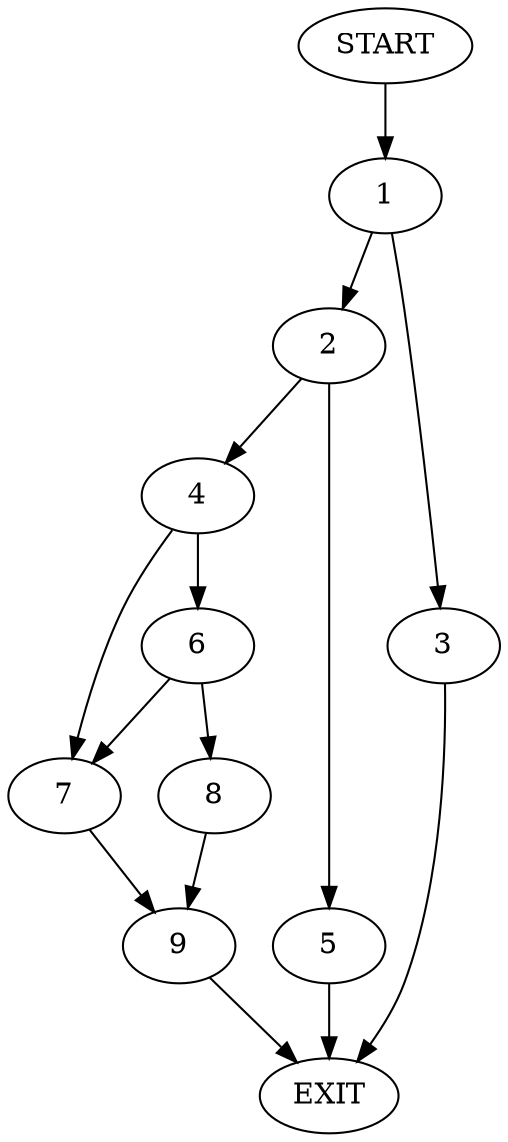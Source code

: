digraph {
0 [label="START"]
10 [label="EXIT"]
0 -> 1
1 -> 2
1 -> 3
2 -> 4
2 -> 5
3 -> 10
4 -> 6
4 -> 7
5 -> 10
6 -> 8
6 -> 7
7 -> 9
8 -> 9
9 -> 10
}
